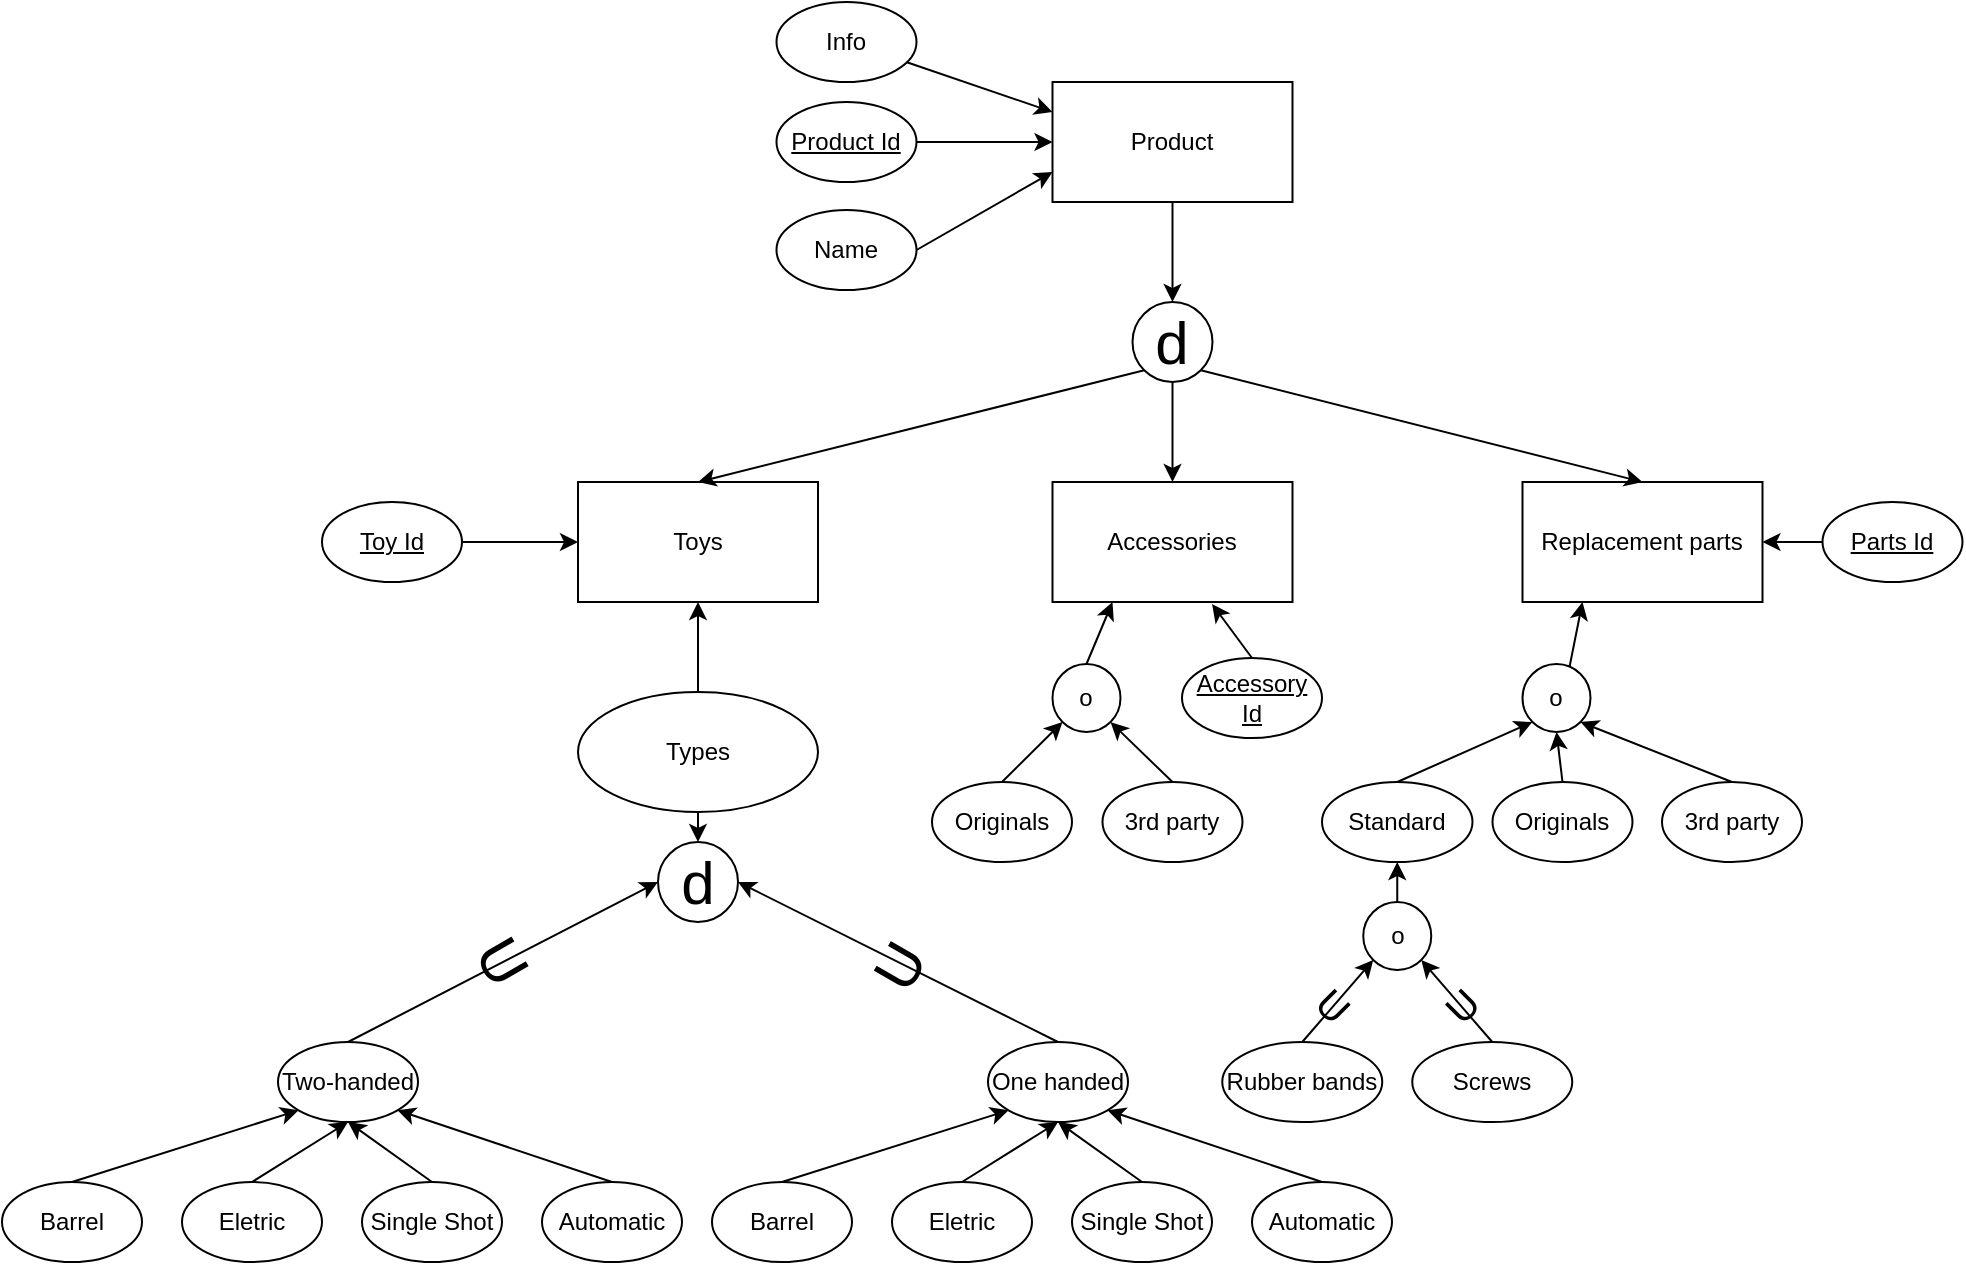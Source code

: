<mxfile>
    <diagram id="TivljmTcrd8rTAhXfbgg" name="Page-1">
        <mxGraphModel dx="1540" dy="1310" grid="1" gridSize="10" guides="1" tooltips="1" connect="1" arrows="1" fold="1" page="0" pageScale="1" pageWidth="1169" pageHeight="827" math="0" shadow="0">
            <root>
                <mxCell id="0"/>
                <mxCell id="1" parent="0"/>
                <mxCell id="3" value="Toys" style="rounded=0;whiteSpace=wrap;html=1;" parent="1" vertex="1">
                    <mxGeometry x="-102" y="190" width="120" height="60" as="geometry"/>
                </mxCell>
                <mxCell id="4" value="Accessories" style="rounded=0;whiteSpace=wrap;html=1;" parent="1" vertex="1">
                    <mxGeometry x="135.25" y="190" width="120" height="60" as="geometry"/>
                </mxCell>
                <mxCell id="81" style="edgeStyle=none;html=1;exitX=0.5;exitY=0;exitDx=0;exitDy=0;entryX=0.5;entryY=1;entryDx=0;entryDy=0;" parent="1" source="7" target="16" edge="1">
                    <mxGeometry relative="1" as="geometry"/>
                </mxCell>
                <mxCell id="79" style="edgeStyle=none;html=1;exitX=0.5;exitY=0;exitDx=0;exitDy=0;entryX=0;entryY=1;entryDx=0;entryDy=0;" parent="1" source="8" target="16" edge="1">
                    <mxGeometry relative="1" as="geometry"/>
                </mxCell>
                <mxCell id="54" style="edgeStyle=none;html=1;exitX=0.5;exitY=0;exitDx=0;exitDy=0;entryX=0.5;entryY=1;entryDx=0;entryDy=0;" parent="1" source="9" target="128" edge="1">
                    <mxGeometry relative="1" as="geometry"/>
                </mxCell>
                <mxCell id="82" style="edgeStyle=none;html=1;exitX=0.5;exitY=0;exitDx=0;exitDy=0;entryX=1;entryY=1;entryDx=0;entryDy=0;" parent="1" source="10" target="16" edge="1">
                    <mxGeometry relative="1" as="geometry"/>
                </mxCell>
                <mxCell id="55" style="edgeStyle=none;html=1;exitX=0.5;exitY=0;exitDx=0;exitDy=0;entryX=1;entryY=1;entryDx=0;entryDy=0;" parent="1" source="11" target="128" edge="1">
                    <mxGeometry relative="1" as="geometry"/>
                </mxCell>
                <mxCell id="27" style="edgeStyle=none;html=1;exitX=0.5;exitY=0;exitDx=0;exitDy=0;entryX=0;entryY=1;entryDx=0;entryDy=0;" parent="1" source="12" target="128" edge="1">
                    <mxGeometry relative="1" as="geometry"/>
                </mxCell>
                <mxCell id="80" style="edgeStyle=none;html=1;exitX=0.5;exitY=0;exitDx=0;exitDy=0;entryX=0.5;entryY=1;entryDx=0;entryDy=0;" parent="1" source="13" target="16" edge="1">
                    <mxGeometry relative="1" as="geometry"/>
                </mxCell>
                <mxCell id="15" value="Rubber bands" style="ellipse;whiteSpace=wrap;html=1;" parent="1" vertex="1">
                    <mxGeometry x="220.13" y="470" width="80" height="40" as="geometry"/>
                </mxCell>
                <mxCell id="12" value="Standard" style="ellipse;whiteSpace=wrap;html=1;" parent="1" vertex="1">
                    <mxGeometry x="270" y="340" width="75.25" height="40" as="geometry"/>
                </mxCell>
                <mxCell id="64" style="edgeStyle=none;html=1;exitX=0.5;exitY=0;exitDx=0;exitDy=0;entryX=0;entryY=1;entryDx=0;entryDy=0;" parent="1" source="62" target="134" edge="1">
                    <mxGeometry relative="1" as="geometry"/>
                </mxCell>
                <mxCell id="9" value="Originals" style="ellipse;whiteSpace=wrap;html=1;" parent="1" vertex="1">
                    <mxGeometry x="355.25" y="340" width="70" height="40" as="geometry"/>
                </mxCell>
                <mxCell id="11" value="3rd party" style="ellipse;whiteSpace=wrap;html=1;" parent="1" vertex="1">
                    <mxGeometry x="440" y="340" width="70" height="40" as="geometry"/>
                </mxCell>
                <mxCell id="65" style="edgeStyle=none;html=1;exitX=0.5;exitY=0;exitDx=0;exitDy=0;entryX=1;entryY=1;entryDx=0;entryDy=0;" parent="1" source="63" target="134" edge="1">
                    <mxGeometry relative="1" as="geometry"/>
                </mxCell>
                <mxCell id="67" style="edgeStyle=none;html=1;entryX=0.5;entryY=1;entryDx=0;entryDy=0;" parent="1" source="66" target="3" edge="1">
                    <mxGeometry relative="1" as="geometry"/>
                </mxCell>
                <mxCell id="62" value="Originals" style="ellipse;whiteSpace=wrap;html=1;" parent="1" vertex="1">
                    <mxGeometry x="75" y="340" width="70" height="40" as="geometry"/>
                </mxCell>
                <mxCell id="63" value="3rd party" style="ellipse;whiteSpace=wrap;html=1;" parent="1" vertex="1">
                    <mxGeometry x="160.25" y="340" width="70" height="40" as="geometry"/>
                </mxCell>
                <mxCell id="71" style="edgeStyle=none;html=1;exitX=1;exitY=0.5;exitDx=0;exitDy=0;entryX=0;entryY=0.5;entryDx=0;entryDy=0;" parent="1" source="70" target="3" edge="1">
                    <mxGeometry relative="1" as="geometry"/>
                </mxCell>
                <mxCell id="127" style="edgeStyle=none;html=1;exitX=0.5;exitY=1;exitDx=0;exitDy=0;entryX=0.5;entryY=0;entryDx=0;entryDy=0;fontSize=30;" parent="1" source="66" target="126" edge="1">
                    <mxGeometry relative="1" as="geometry"/>
                </mxCell>
                <mxCell id="66" value="Types" style="ellipse;whiteSpace=wrap;html=1;" parent="1" vertex="1">
                    <mxGeometry x="-102" y="295" width="120" height="60" as="geometry"/>
                </mxCell>
                <mxCell id="83" style="edgeStyle=none;html=1;exitX=0.5;exitY=0;exitDx=0;exitDy=0;entryX=0.5;entryY=1;entryDx=0;entryDy=0;" parent="1" source="84" target="91" edge="1">
                    <mxGeometry relative="1" as="geometry"/>
                </mxCell>
                <mxCell id="70" value="&lt;u&gt;Toy Id&lt;/u&gt;" style="ellipse;whiteSpace=wrap;html=1;" parent="1" vertex="1">
                    <mxGeometry x="-230" y="200" width="70" height="40" as="geometry"/>
                </mxCell>
                <mxCell id="16" value="Two-handed" style="ellipse;whiteSpace=wrap;html=1;" parent="1" vertex="1">
                    <mxGeometry x="-252" y="470" width="70" height="40" as="geometry"/>
                </mxCell>
                <mxCell id="8" value="Barrel" style="ellipse;whiteSpace=wrap;html=1;" parent="1" vertex="1">
                    <mxGeometry x="-390" y="540" width="70" height="40" as="geometry"/>
                </mxCell>
                <mxCell id="13" value="Eletric" style="ellipse;whiteSpace=wrap;html=1;" parent="1" vertex="1">
                    <mxGeometry x="-300" y="540" width="70" height="40" as="geometry"/>
                </mxCell>
                <mxCell id="7" value="Single Shot" style="ellipse;whiteSpace=wrap;html=1;" parent="1" vertex="1">
                    <mxGeometry x="-210" y="540" width="70" height="40" as="geometry"/>
                </mxCell>
                <mxCell id="10" value="Automatic" style="ellipse;whiteSpace=wrap;html=1;" parent="1" vertex="1">
                    <mxGeometry x="-120" y="540" width="70" height="40" as="geometry"/>
                </mxCell>
                <mxCell id="84" value="Single Shot" style="ellipse;whiteSpace=wrap;html=1;" parent="1" vertex="1">
                    <mxGeometry x="145" y="540" width="70" height="40" as="geometry"/>
                </mxCell>
                <mxCell id="85" style="edgeStyle=none;html=1;exitX=0.5;exitY=0;exitDx=0;exitDy=0;entryX=0;entryY=1;entryDx=0;entryDy=0;" parent="1" source="86" target="91" edge="1">
                    <mxGeometry relative="1" as="geometry"/>
                </mxCell>
                <mxCell id="86" value="Barrel" style="ellipse;whiteSpace=wrap;html=1;" parent="1" vertex="1">
                    <mxGeometry x="-35" y="540" width="70" height="40" as="geometry"/>
                </mxCell>
                <mxCell id="87" style="edgeStyle=none;html=1;exitX=0.5;exitY=0;exitDx=0;exitDy=0;entryX=1;entryY=1;entryDx=0;entryDy=0;" parent="1" source="88" target="91" edge="1">
                    <mxGeometry relative="1" as="geometry"/>
                </mxCell>
                <mxCell id="88" value="Automatic" style="ellipse;whiteSpace=wrap;html=1;" parent="1" vertex="1">
                    <mxGeometry x="235" y="540" width="70" height="40" as="geometry"/>
                </mxCell>
                <mxCell id="89" style="edgeStyle=none;html=1;exitX=0.5;exitY=0;exitDx=0;exitDy=0;entryX=0.5;entryY=1;entryDx=0;entryDy=0;" parent="1" source="90" target="91" edge="1">
                    <mxGeometry relative="1" as="geometry"/>
                </mxCell>
                <mxCell id="90" value="Eletric" style="ellipse;whiteSpace=wrap;html=1;" parent="1" vertex="1">
                    <mxGeometry x="55" y="540" width="70" height="40" as="geometry"/>
                </mxCell>
                <mxCell id="97" style="edgeStyle=none;html=1;exitX=0;exitY=0.5;exitDx=0;exitDy=0;entryX=1;entryY=0.5;entryDx=0;entryDy=0;" parent="1" source="96" target="6" edge="1">
                    <mxGeometry relative="1" as="geometry">
                        <mxPoint x="643" y="393" as="targetPoint"/>
                    </mxGeometry>
                </mxCell>
                <mxCell id="91" value="One handed" style="ellipse;whiteSpace=wrap;html=1;" parent="1" vertex="1">
                    <mxGeometry x="103" y="470" width="70" height="40" as="geometry"/>
                </mxCell>
                <mxCell id="99" style="edgeStyle=none;html=1;exitX=0.5;exitY=0;exitDx=0;exitDy=0;entryX=0.665;entryY=1.017;entryDx=0;entryDy=0;entryPerimeter=0;" parent="1" source="98" target="4" edge="1">
                    <mxGeometry relative="1" as="geometry"/>
                </mxCell>
                <mxCell id="96" value="&lt;u&gt;Parts Id&lt;/u&gt;" style="ellipse;whiteSpace=wrap;html=1;" parent="1" vertex="1">
                    <mxGeometry x="520.25" y="200" width="70" height="40" as="geometry"/>
                </mxCell>
                <mxCell id="137" style="edgeStyle=none;html=1;exitX=0.5;exitY=1;exitDx=0;exitDy=0;entryX=0.5;entryY=0;entryDx=0;entryDy=0;" edge="1" parent="1" source="100" target="136">
                    <mxGeometry relative="1" as="geometry"/>
                </mxCell>
                <mxCell id="100" value="Product" style="whiteSpace=wrap;html=1;" parent="1" vertex="1">
                    <mxGeometry x="135.25" y="-10" width="120" height="60" as="geometry"/>
                </mxCell>
                <mxCell id="98" value="&lt;u&gt;Accessory Id&lt;/u&gt;" style="ellipse;whiteSpace=wrap;html=1;" parent="1" vertex="1">
                    <mxGeometry x="200" y="278" width="70" height="40" as="geometry"/>
                </mxCell>
                <mxCell id="104" style="edgeStyle=none;html=1;exitX=1;exitY=0.5;exitDx=0;exitDy=0;entryX=0;entryY=0.25;entryDx=0;entryDy=0;" parent="1" source="105" edge="1">
                    <mxGeometry relative="1" as="geometry">
                        <mxPoint x="135.25" y="20" as="targetPoint"/>
                    </mxGeometry>
                </mxCell>
                <mxCell id="105" value="&lt;u&gt;Product Id&lt;/u&gt;" style="ellipse;whiteSpace=wrap;html=1;" parent="1" vertex="1">
                    <mxGeometry x="-2.75" width="70" height="40" as="geometry"/>
                </mxCell>
                <mxCell id="112" style="edgeStyle=none;html=1;exitX=1;exitY=0.5;exitDx=0;exitDy=0;entryX=0;entryY=0.75;entryDx=0;entryDy=0;" parent="1" source="113" target="100" edge="1">
                    <mxGeometry relative="1" as="geometry">
                        <mxPoint x="135.25" y="64" as="targetPoint"/>
                    </mxGeometry>
                </mxCell>
                <mxCell id="113" value="Name" style="ellipse;whiteSpace=wrap;html=1;" parent="1" vertex="1">
                    <mxGeometry x="-2.75" y="54" width="70" height="40" as="geometry"/>
                </mxCell>
                <mxCell id="6" value="Replacement parts" style="rounded=0;whiteSpace=wrap;html=1;" parent="1" vertex="1">
                    <mxGeometry x="370.25" y="190" width="120" height="60" as="geometry"/>
                </mxCell>
                <mxCell id="117" style="edgeStyle=none;html=1;entryX=0;entryY=0.25;entryDx=0;entryDy=0;" parent="1" source="116" target="100" edge="1">
                    <mxGeometry relative="1" as="geometry"/>
                </mxCell>
                <mxCell id="116" value="Info" style="ellipse;whiteSpace=wrap;html=1;" parent="1" vertex="1">
                    <mxGeometry x="-2.75" y="-50" width="70" height="40" as="geometry"/>
                </mxCell>
                <mxCell id="121" value="" style="endArrow=classic;html=1;entryX=1;entryY=0.5;entryDx=0;entryDy=0;exitX=0.5;exitY=0;exitDx=0;exitDy=0;" parent="1" source="91" target="126" edge="1">
                    <mxGeometry relative="1" as="geometry">
                        <mxPoint x="105.43" y="380" as="sourcePoint"/>
                        <mxPoint x="-2" y="341.89" as="targetPoint"/>
                        <Array as="points"/>
                    </mxGeometry>
                </mxCell>
                <mxCell id="122" value="U" style="edgeLabel;resizable=0;html=1;align=center;verticalAlign=middle;rotation=-60;fontSize=30;labelBackgroundColor=none;" parent="121" connectable="0" vertex="1">
                    <mxGeometry relative="1" as="geometry">
                        <mxPoint y="2" as="offset"/>
                    </mxGeometry>
                </mxCell>
                <mxCell id="123" value="" style="endArrow=classic;html=1;entryX=0;entryY=0.5;entryDx=0;entryDy=0;exitX=0.5;exitY=0;exitDx=0;exitDy=0;" parent="1" source="16" target="126" edge="1">
                    <mxGeometry relative="1" as="geometry">
                        <mxPoint x="-220" y="310" as="sourcePoint"/>
                        <mxPoint x="22.57" y="403.79" as="targetPoint"/>
                        <Array as="points"/>
                    </mxGeometry>
                </mxCell>
                <mxCell id="124" value="U" style="edgeLabel;resizable=0;html=1;align=center;verticalAlign=middle;rotation=60;fontSize=30;labelBackgroundColor=none;" parent="123" connectable="0" vertex="1">
                    <mxGeometry relative="1" as="geometry">
                        <mxPoint y="-1" as="offset"/>
                    </mxGeometry>
                </mxCell>
                <mxCell id="126" value="d" style="ellipse;whiteSpace=wrap;html=1;aspect=fixed;labelBackgroundColor=none;fontSize=30;" parent="1" vertex="1">
                    <mxGeometry x="-62" y="370" width="40" height="40" as="geometry"/>
                </mxCell>
                <mxCell id="130" style="edgeStyle=none;html=1;exitX=0.5;exitY=1;exitDx=0;exitDy=0;entryX=0.25;entryY=1;entryDx=0;entryDy=0;" edge="1" parent="1" source="128" target="6">
                    <mxGeometry relative="1" as="geometry">
                        <mxPoint x="495" y="566" as="targetPoint"/>
                    </mxGeometry>
                </mxCell>
                <mxCell id="128" value="o" style="ellipse;whiteSpace=wrap;html=1;aspect=fixed;" vertex="1" parent="1">
                    <mxGeometry x="370.25" y="281" width="34" height="34" as="geometry"/>
                </mxCell>
                <mxCell id="132" value="Screws" style="ellipse;whiteSpace=wrap;html=1;" vertex="1" parent="1">
                    <mxGeometry x="315.13" y="470" width="80" height="40" as="geometry"/>
                </mxCell>
                <mxCell id="135" style="edgeStyle=none;html=1;exitX=0.5;exitY=0;exitDx=0;exitDy=0;entryX=0.25;entryY=1;entryDx=0;entryDy=0;" edge="1" parent="1" source="134" target="4">
                    <mxGeometry relative="1" as="geometry"/>
                </mxCell>
                <mxCell id="134" value="o" style="ellipse;whiteSpace=wrap;html=1;aspect=fixed;" vertex="1" parent="1">
                    <mxGeometry x="135.25" y="281" width="34" height="34" as="geometry"/>
                </mxCell>
                <mxCell id="138" style="edgeStyle=none;html=1;exitX=0.5;exitY=1;exitDx=0;exitDy=0;entryX=0.5;entryY=0;entryDx=0;entryDy=0;" edge="1" parent="1" source="136" target="4">
                    <mxGeometry relative="1" as="geometry"/>
                </mxCell>
                <mxCell id="139" style="edgeStyle=none;html=1;exitX=1;exitY=1;exitDx=0;exitDy=0;entryX=0.5;entryY=0;entryDx=0;entryDy=0;" edge="1" parent="1" source="136" target="6">
                    <mxGeometry relative="1" as="geometry"/>
                </mxCell>
                <mxCell id="140" style="edgeStyle=none;html=1;exitX=0;exitY=1;exitDx=0;exitDy=0;entryX=0.5;entryY=0;entryDx=0;entryDy=0;" edge="1" parent="1" source="136" target="3">
                    <mxGeometry relative="1" as="geometry"/>
                </mxCell>
                <mxCell id="136" value="d" style="ellipse;whiteSpace=wrap;html=1;aspect=fixed;labelBackgroundColor=none;fontSize=30;" vertex="1" parent="1">
                    <mxGeometry x="175.25" y="100" width="40" height="40" as="geometry"/>
                </mxCell>
                <mxCell id="141" value="" style="endArrow=classic;html=1;entryX=1;entryY=1;entryDx=0;entryDy=0;exitX=0.5;exitY=0;exitDx=0;exitDy=0;" edge="1" parent="1" source="132" target="146">
                    <mxGeometry relative="1" as="geometry">
                        <mxPoint x="540" y="480" as="sourcePoint"/>
                        <mxPoint x="380" y="400" as="targetPoint"/>
                        <Array as="points"/>
                    </mxGeometry>
                </mxCell>
                <mxCell id="142" value="U" style="edgeLabel;resizable=0;html=1;align=center;verticalAlign=middle;rotation=-45;fontSize=20;labelBackgroundColor=none;" connectable="0" vertex="1" parent="141">
                    <mxGeometry relative="1" as="geometry">
                        <mxPoint x="1" y="2" as="offset"/>
                    </mxGeometry>
                </mxCell>
                <mxCell id="143" value="" style="endArrow=classic;html=1;entryX=0;entryY=1;entryDx=0;entryDy=0;exitX=0.5;exitY=0;exitDx=0;exitDy=0;" edge="1" parent="1" source="15" target="146">
                    <mxGeometry relative="1" as="geometry">
                        <mxPoint x="158" y="490" as="sourcePoint"/>
                        <mxPoint x="-2" y="410" as="targetPoint"/>
                        <Array as="points"/>
                    </mxGeometry>
                </mxCell>
                <mxCell id="144" value="U" style="edgeLabel;resizable=0;html=1;align=center;verticalAlign=middle;rotation=45;fontSize=20;labelBackgroundColor=none;" connectable="0" vertex="1" parent="143">
                    <mxGeometry relative="1" as="geometry">
                        <mxPoint x="-2" y="1" as="offset"/>
                    </mxGeometry>
                </mxCell>
                <mxCell id="147" style="edgeStyle=none;html=1;exitX=0.5;exitY=0;exitDx=0;exitDy=0;entryX=0.5;entryY=1;entryDx=0;entryDy=0;fontSize=20;" edge="1" parent="1" source="146" target="12">
                    <mxGeometry relative="1" as="geometry"/>
                </mxCell>
                <mxCell id="146" value="o" style="ellipse;whiteSpace=wrap;html=1;aspect=fixed;" vertex="1" parent="1">
                    <mxGeometry x="290.63" y="400" width="34" height="34" as="geometry"/>
                </mxCell>
            </root>
        </mxGraphModel>
    </diagram>
</mxfile>